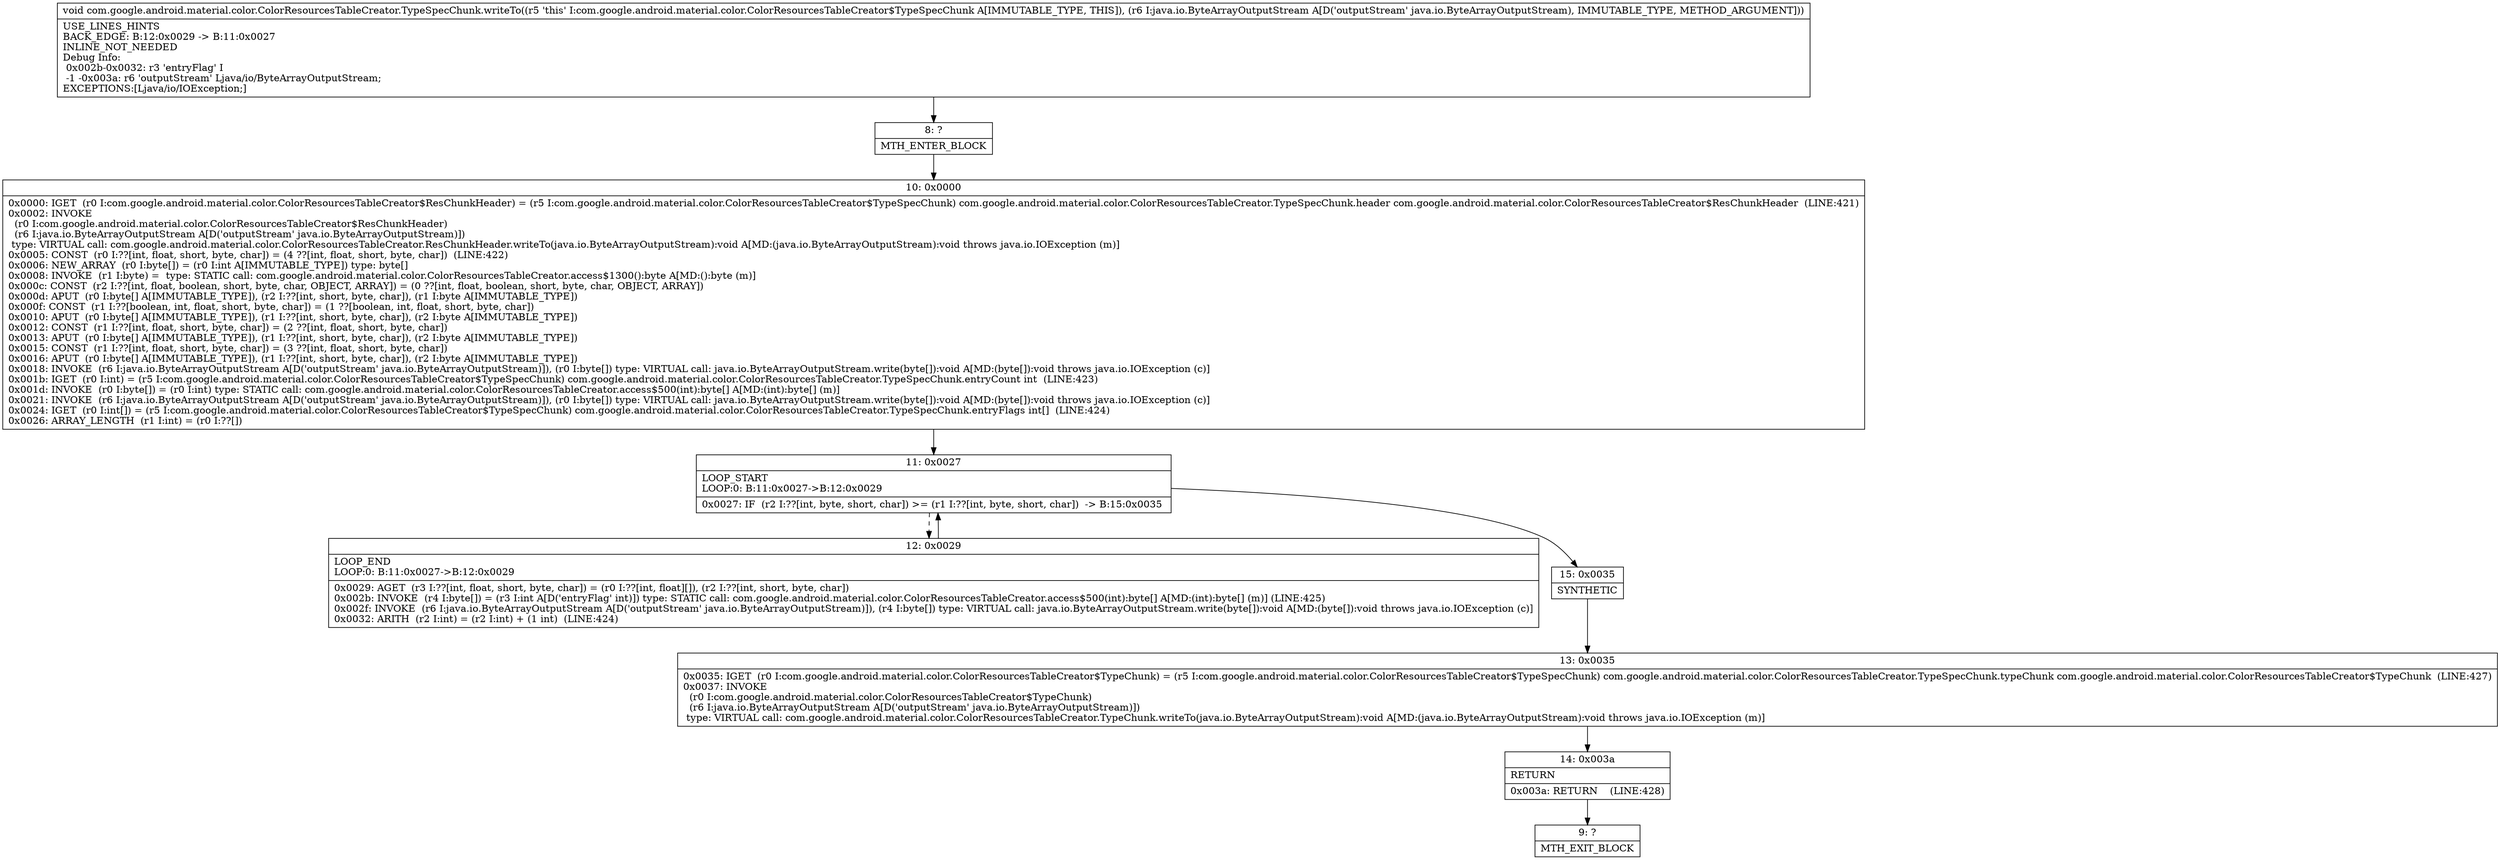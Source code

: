 digraph "CFG forcom.google.android.material.color.ColorResourcesTableCreator.TypeSpecChunk.writeTo(Ljava\/io\/ByteArrayOutputStream;)V" {
Node_8 [shape=record,label="{8\:\ ?|MTH_ENTER_BLOCK\l}"];
Node_10 [shape=record,label="{10\:\ 0x0000|0x0000: IGET  (r0 I:com.google.android.material.color.ColorResourcesTableCreator$ResChunkHeader) = (r5 I:com.google.android.material.color.ColorResourcesTableCreator$TypeSpecChunk) com.google.android.material.color.ColorResourcesTableCreator.TypeSpecChunk.header com.google.android.material.color.ColorResourcesTableCreator$ResChunkHeader  (LINE:421)\l0x0002: INVOKE  \l  (r0 I:com.google.android.material.color.ColorResourcesTableCreator$ResChunkHeader)\l  (r6 I:java.io.ByteArrayOutputStream A[D('outputStream' java.io.ByteArrayOutputStream)])\l type: VIRTUAL call: com.google.android.material.color.ColorResourcesTableCreator.ResChunkHeader.writeTo(java.io.ByteArrayOutputStream):void A[MD:(java.io.ByteArrayOutputStream):void throws java.io.IOException (m)]\l0x0005: CONST  (r0 I:??[int, float, short, byte, char]) = (4 ??[int, float, short, byte, char])  (LINE:422)\l0x0006: NEW_ARRAY  (r0 I:byte[]) = (r0 I:int A[IMMUTABLE_TYPE]) type: byte[] \l0x0008: INVOKE  (r1 I:byte) =  type: STATIC call: com.google.android.material.color.ColorResourcesTableCreator.access$1300():byte A[MD:():byte (m)]\l0x000c: CONST  (r2 I:??[int, float, boolean, short, byte, char, OBJECT, ARRAY]) = (0 ??[int, float, boolean, short, byte, char, OBJECT, ARRAY]) \l0x000d: APUT  (r0 I:byte[] A[IMMUTABLE_TYPE]), (r2 I:??[int, short, byte, char]), (r1 I:byte A[IMMUTABLE_TYPE]) \l0x000f: CONST  (r1 I:??[boolean, int, float, short, byte, char]) = (1 ??[boolean, int, float, short, byte, char]) \l0x0010: APUT  (r0 I:byte[] A[IMMUTABLE_TYPE]), (r1 I:??[int, short, byte, char]), (r2 I:byte A[IMMUTABLE_TYPE]) \l0x0012: CONST  (r1 I:??[int, float, short, byte, char]) = (2 ??[int, float, short, byte, char]) \l0x0013: APUT  (r0 I:byte[] A[IMMUTABLE_TYPE]), (r1 I:??[int, short, byte, char]), (r2 I:byte A[IMMUTABLE_TYPE]) \l0x0015: CONST  (r1 I:??[int, float, short, byte, char]) = (3 ??[int, float, short, byte, char]) \l0x0016: APUT  (r0 I:byte[] A[IMMUTABLE_TYPE]), (r1 I:??[int, short, byte, char]), (r2 I:byte A[IMMUTABLE_TYPE]) \l0x0018: INVOKE  (r6 I:java.io.ByteArrayOutputStream A[D('outputStream' java.io.ByteArrayOutputStream)]), (r0 I:byte[]) type: VIRTUAL call: java.io.ByteArrayOutputStream.write(byte[]):void A[MD:(byte[]):void throws java.io.IOException (c)]\l0x001b: IGET  (r0 I:int) = (r5 I:com.google.android.material.color.ColorResourcesTableCreator$TypeSpecChunk) com.google.android.material.color.ColorResourcesTableCreator.TypeSpecChunk.entryCount int  (LINE:423)\l0x001d: INVOKE  (r0 I:byte[]) = (r0 I:int) type: STATIC call: com.google.android.material.color.ColorResourcesTableCreator.access$500(int):byte[] A[MD:(int):byte[] (m)]\l0x0021: INVOKE  (r6 I:java.io.ByteArrayOutputStream A[D('outputStream' java.io.ByteArrayOutputStream)]), (r0 I:byte[]) type: VIRTUAL call: java.io.ByteArrayOutputStream.write(byte[]):void A[MD:(byte[]):void throws java.io.IOException (c)]\l0x0024: IGET  (r0 I:int[]) = (r5 I:com.google.android.material.color.ColorResourcesTableCreator$TypeSpecChunk) com.google.android.material.color.ColorResourcesTableCreator.TypeSpecChunk.entryFlags int[]  (LINE:424)\l0x0026: ARRAY_LENGTH  (r1 I:int) = (r0 I:??[]) \l}"];
Node_11 [shape=record,label="{11\:\ 0x0027|LOOP_START\lLOOP:0: B:11:0x0027\-\>B:12:0x0029\l|0x0027: IF  (r2 I:??[int, byte, short, char]) \>= (r1 I:??[int, byte, short, char])  \-\> B:15:0x0035 \l}"];
Node_12 [shape=record,label="{12\:\ 0x0029|LOOP_END\lLOOP:0: B:11:0x0027\-\>B:12:0x0029\l|0x0029: AGET  (r3 I:??[int, float, short, byte, char]) = (r0 I:??[int, float][]), (r2 I:??[int, short, byte, char]) \l0x002b: INVOKE  (r4 I:byte[]) = (r3 I:int A[D('entryFlag' int)]) type: STATIC call: com.google.android.material.color.ColorResourcesTableCreator.access$500(int):byte[] A[MD:(int):byte[] (m)] (LINE:425)\l0x002f: INVOKE  (r6 I:java.io.ByteArrayOutputStream A[D('outputStream' java.io.ByteArrayOutputStream)]), (r4 I:byte[]) type: VIRTUAL call: java.io.ByteArrayOutputStream.write(byte[]):void A[MD:(byte[]):void throws java.io.IOException (c)]\l0x0032: ARITH  (r2 I:int) = (r2 I:int) + (1 int)  (LINE:424)\l}"];
Node_15 [shape=record,label="{15\:\ 0x0035|SYNTHETIC\l}"];
Node_13 [shape=record,label="{13\:\ 0x0035|0x0035: IGET  (r0 I:com.google.android.material.color.ColorResourcesTableCreator$TypeChunk) = (r5 I:com.google.android.material.color.ColorResourcesTableCreator$TypeSpecChunk) com.google.android.material.color.ColorResourcesTableCreator.TypeSpecChunk.typeChunk com.google.android.material.color.ColorResourcesTableCreator$TypeChunk  (LINE:427)\l0x0037: INVOKE  \l  (r0 I:com.google.android.material.color.ColorResourcesTableCreator$TypeChunk)\l  (r6 I:java.io.ByteArrayOutputStream A[D('outputStream' java.io.ByteArrayOutputStream)])\l type: VIRTUAL call: com.google.android.material.color.ColorResourcesTableCreator.TypeChunk.writeTo(java.io.ByteArrayOutputStream):void A[MD:(java.io.ByteArrayOutputStream):void throws java.io.IOException (m)]\l}"];
Node_14 [shape=record,label="{14\:\ 0x003a|RETURN\l|0x003a: RETURN    (LINE:428)\l}"];
Node_9 [shape=record,label="{9\:\ ?|MTH_EXIT_BLOCK\l}"];
MethodNode[shape=record,label="{void com.google.android.material.color.ColorResourcesTableCreator.TypeSpecChunk.writeTo((r5 'this' I:com.google.android.material.color.ColorResourcesTableCreator$TypeSpecChunk A[IMMUTABLE_TYPE, THIS]), (r6 I:java.io.ByteArrayOutputStream A[D('outputStream' java.io.ByteArrayOutputStream), IMMUTABLE_TYPE, METHOD_ARGUMENT]))  | USE_LINES_HINTS\lBACK_EDGE: B:12:0x0029 \-\> B:11:0x0027\lINLINE_NOT_NEEDED\lDebug Info:\l  0x002b\-0x0032: r3 'entryFlag' I\l  \-1 \-0x003a: r6 'outputStream' Ljava\/io\/ByteArrayOutputStream;\lEXCEPTIONS:[Ljava\/io\/IOException;]\l}"];
MethodNode -> Node_8;Node_8 -> Node_10;
Node_10 -> Node_11;
Node_11 -> Node_12[style=dashed];
Node_11 -> Node_15;
Node_12 -> Node_11;
Node_15 -> Node_13;
Node_13 -> Node_14;
Node_14 -> Node_9;
}

